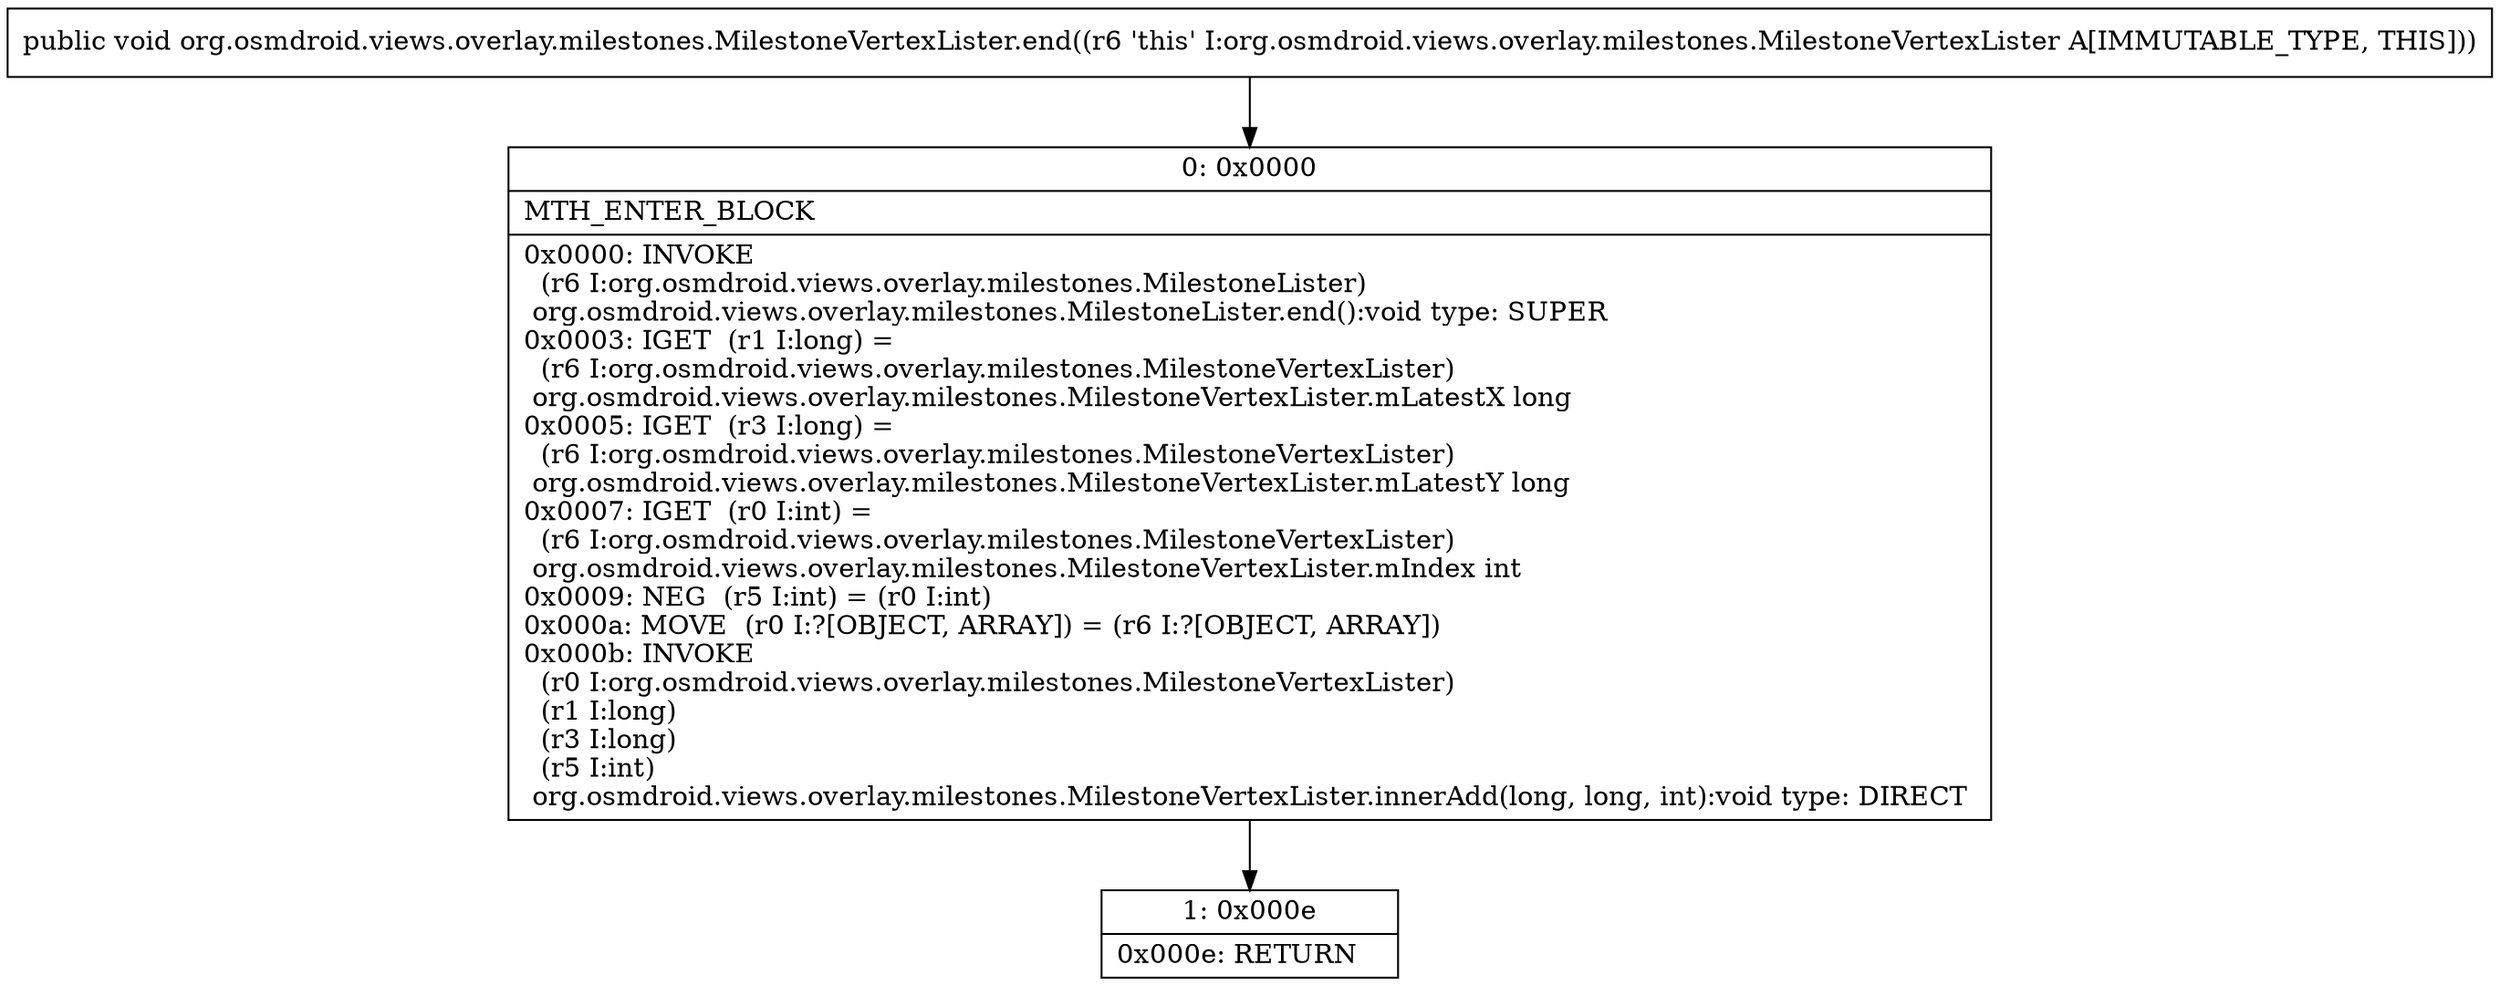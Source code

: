 digraph "CFG fororg.osmdroid.views.overlay.milestones.MilestoneVertexLister.end()V" {
Node_0 [shape=record,label="{0\:\ 0x0000|MTH_ENTER_BLOCK\l|0x0000: INVOKE  \l  (r6 I:org.osmdroid.views.overlay.milestones.MilestoneLister)\l org.osmdroid.views.overlay.milestones.MilestoneLister.end():void type: SUPER \l0x0003: IGET  (r1 I:long) = \l  (r6 I:org.osmdroid.views.overlay.milestones.MilestoneVertexLister)\l org.osmdroid.views.overlay.milestones.MilestoneVertexLister.mLatestX long \l0x0005: IGET  (r3 I:long) = \l  (r6 I:org.osmdroid.views.overlay.milestones.MilestoneVertexLister)\l org.osmdroid.views.overlay.milestones.MilestoneVertexLister.mLatestY long \l0x0007: IGET  (r0 I:int) = \l  (r6 I:org.osmdroid.views.overlay.milestones.MilestoneVertexLister)\l org.osmdroid.views.overlay.milestones.MilestoneVertexLister.mIndex int \l0x0009: NEG  (r5 I:int) = (r0 I:int) \l0x000a: MOVE  (r0 I:?[OBJECT, ARRAY]) = (r6 I:?[OBJECT, ARRAY]) \l0x000b: INVOKE  \l  (r0 I:org.osmdroid.views.overlay.milestones.MilestoneVertexLister)\l  (r1 I:long)\l  (r3 I:long)\l  (r5 I:int)\l org.osmdroid.views.overlay.milestones.MilestoneVertexLister.innerAdd(long, long, int):void type: DIRECT \l}"];
Node_1 [shape=record,label="{1\:\ 0x000e|0x000e: RETURN   \l}"];
MethodNode[shape=record,label="{public void org.osmdroid.views.overlay.milestones.MilestoneVertexLister.end((r6 'this' I:org.osmdroid.views.overlay.milestones.MilestoneVertexLister A[IMMUTABLE_TYPE, THIS])) }"];
MethodNode -> Node_0;
Node_0 -> Node_1;
}

